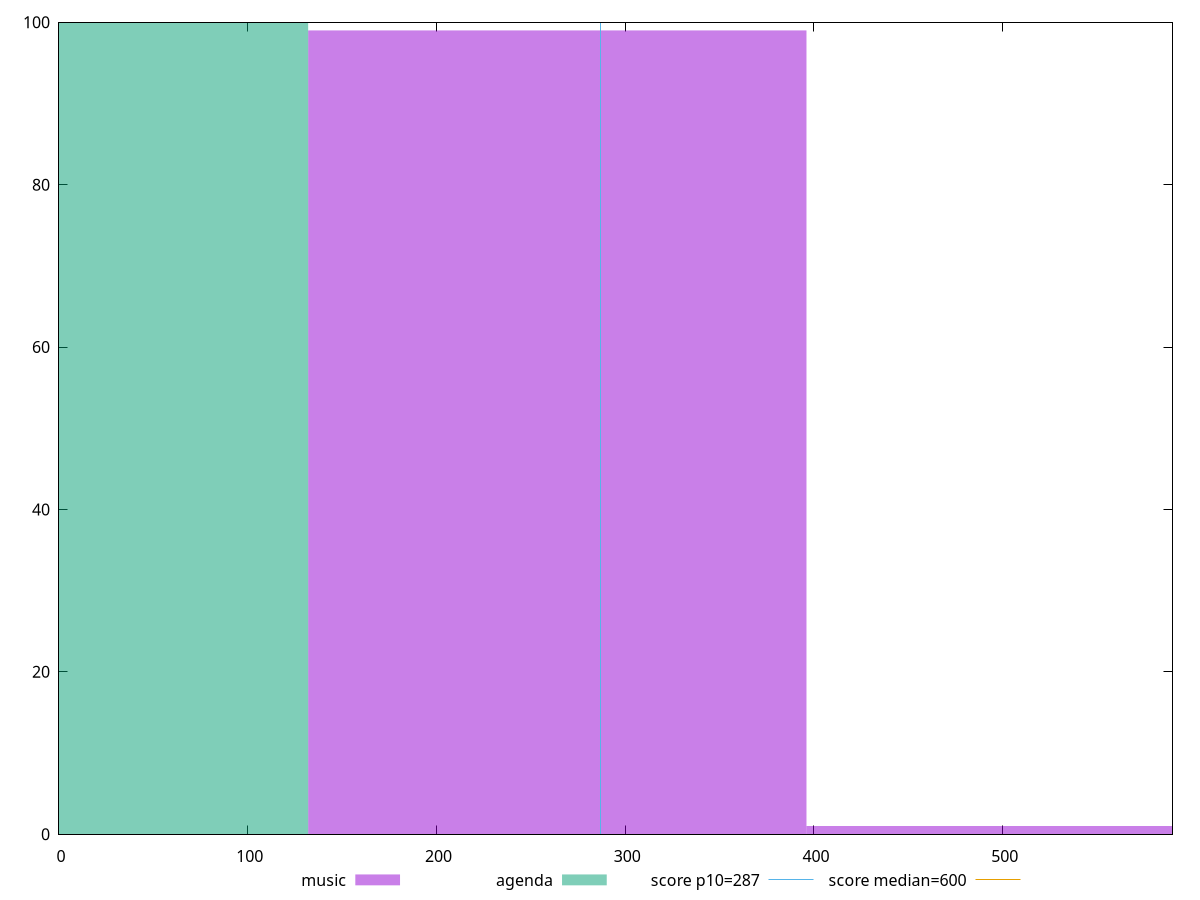 reset

$music <<EOF
528.0793782474817 1
264.03968912374086 99
EOF

$agenda <<EOF
0 100
EOF

set key outside below
set boxwidth 264.03968912374086
set xrange [0:590]
set yrange [0:100]
set trange [0:100]
set style fill transparent solid 0.5 noborder

set parametric
set terminal svg size 640, 500 enhanced background rgb 'white'
set output "reports/report_00032_2021-02-25T10-28-15.087Z/total-blocking-time/comparison/histogram/0_vs_1.svg"

plot $music title "music" with boxes, \
     $agenda title "agenda" with boxes, \
     287,t title "score p10=287", \
     600,t title "score median=600"

reset
